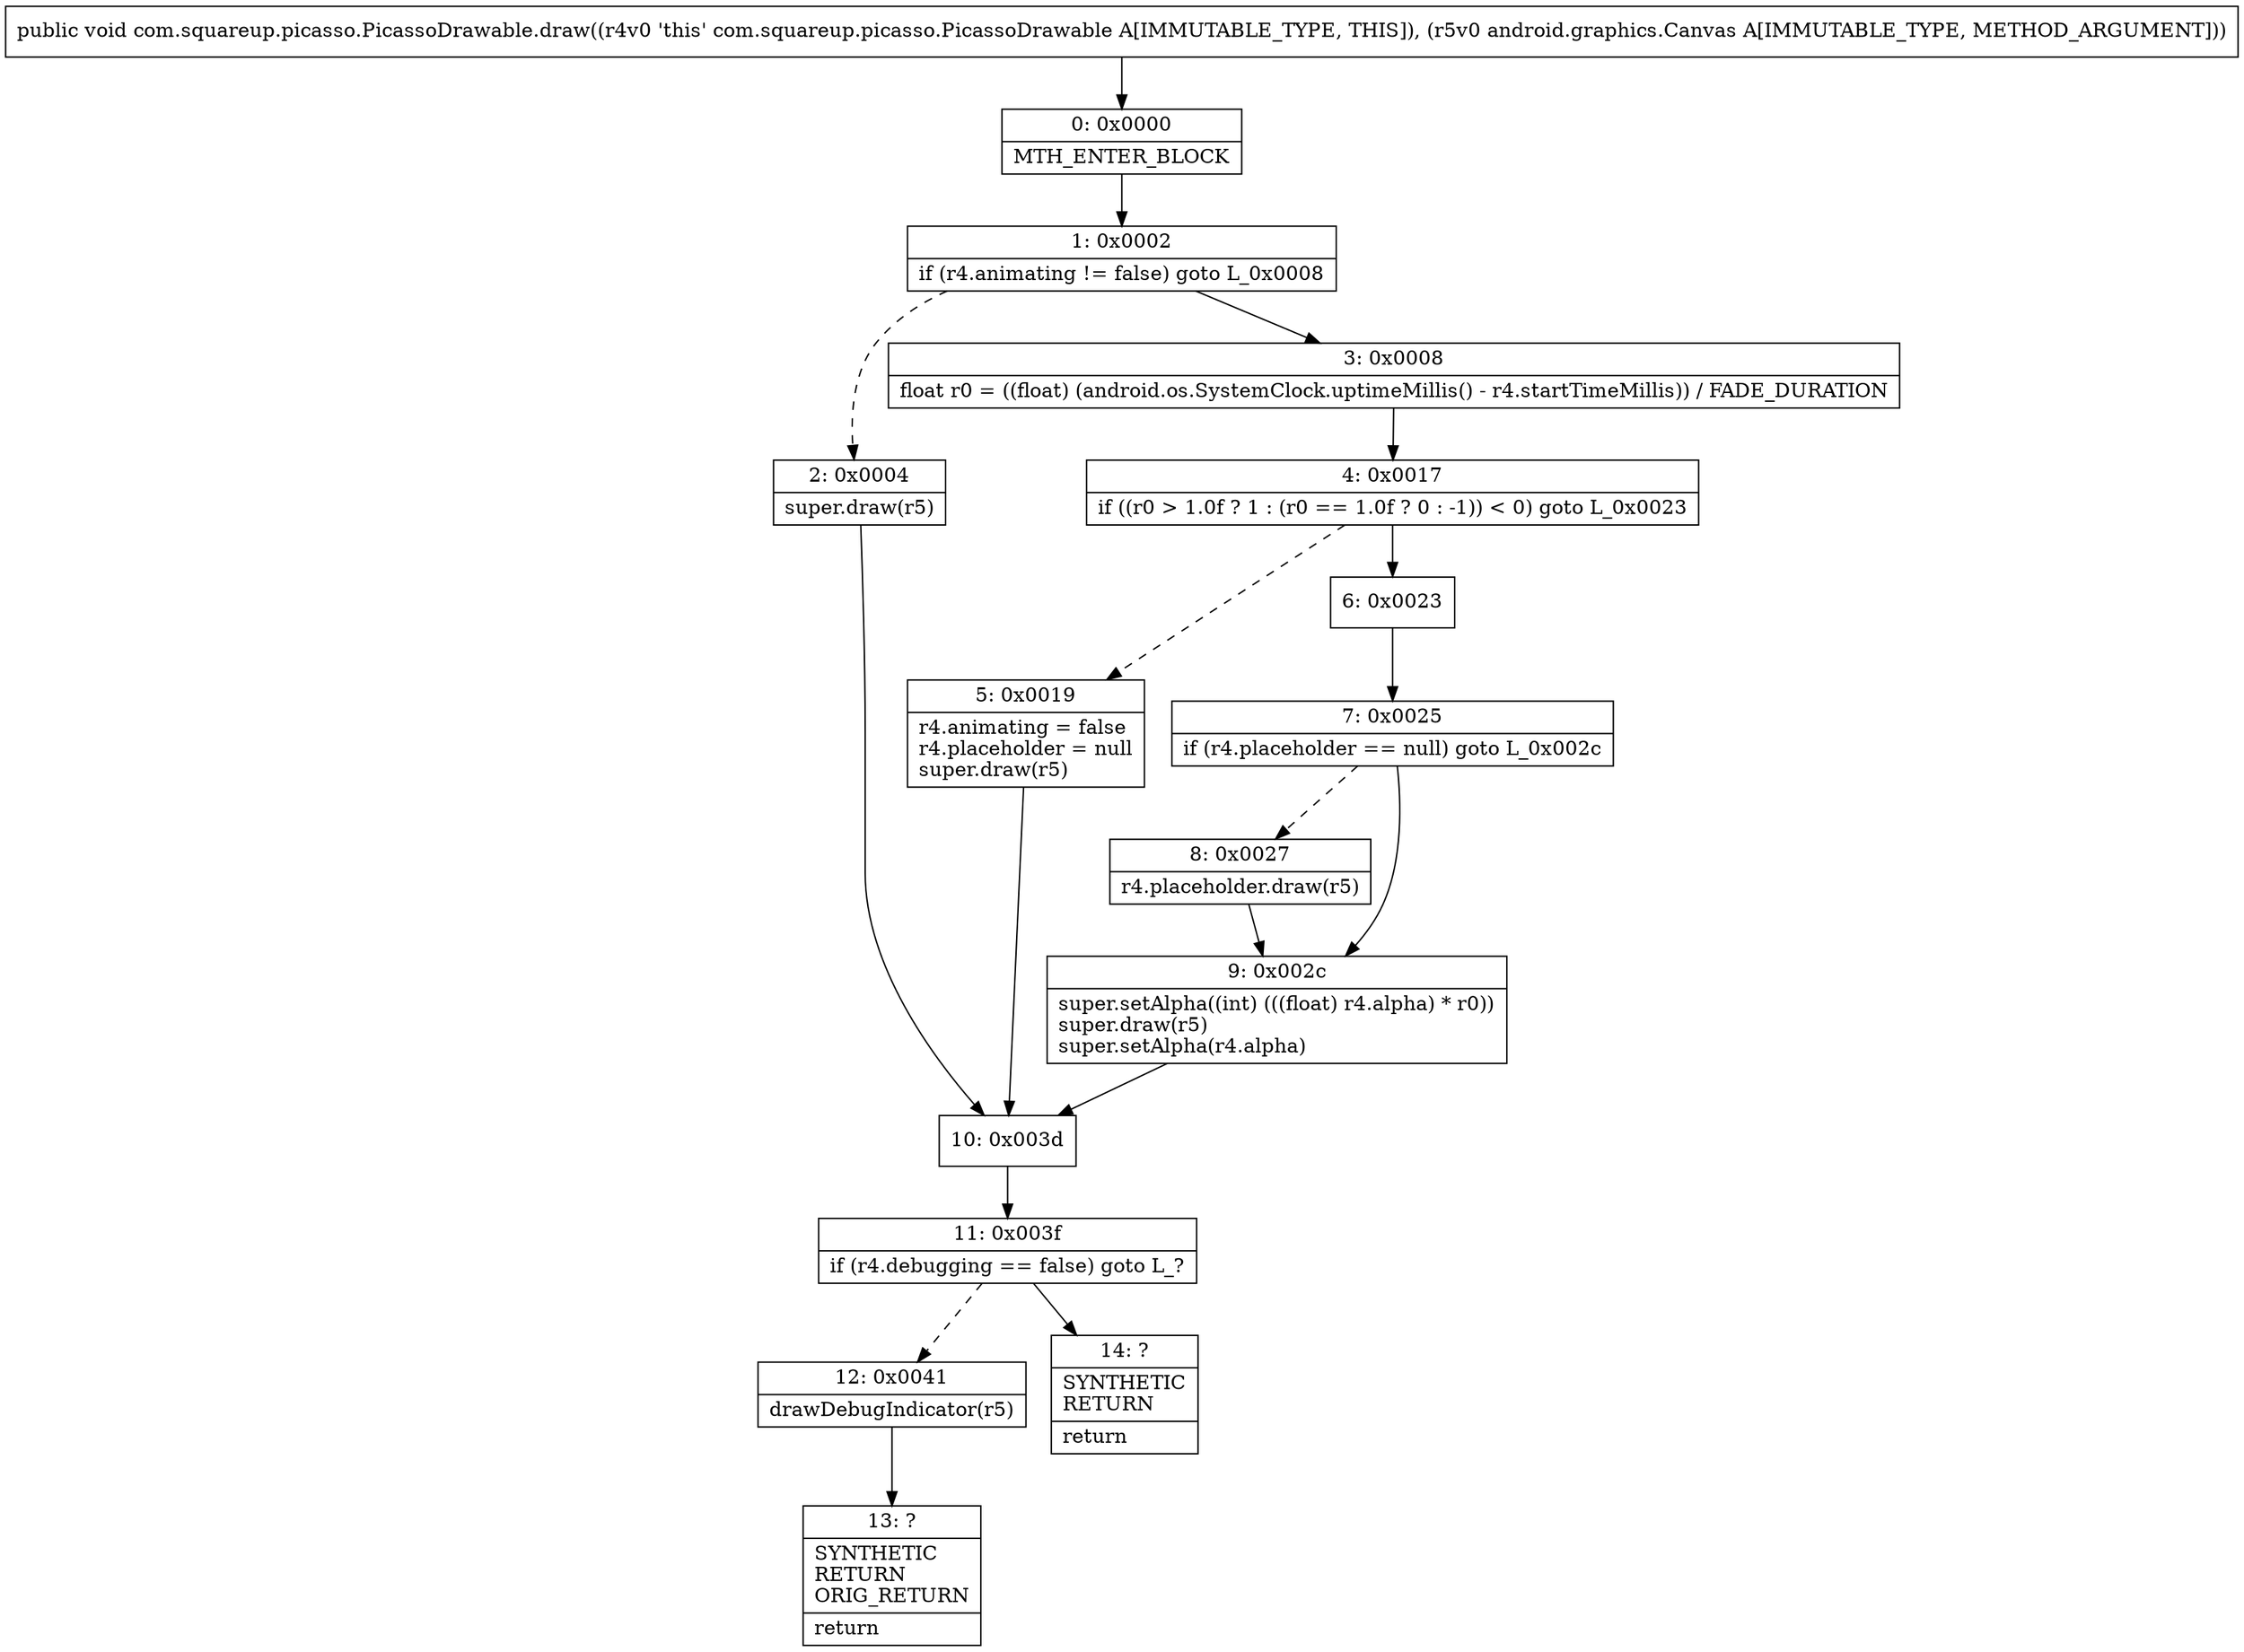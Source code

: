 digraph "CFG forcom.squareup.picasso.PicassoDrawable.draw(Landroid\/graphics\/Canvas;)V" {
Node_0 [shape=record,label="{0\:\ 0x0000|MTH_ENTER_BLOCK\l}"];
Node_1 [shape=record,label="{1\:\ 0x0002|if (r4.animating != false) goto L_0x0008\l}"];
Node_2 [shape=record,label="{2\:\ 0x0004|super.draw(r5)\l}"];
Node_3 [shape=record,label="{3\:\ 0x0008|float r0 = ((float) (android.os.SystemClock.uptimeMillis() \- r4.startTimeMillis)) \/ FADE_DURATION\l}"];
Node_4 [shape=record,label="{4\:\ 0x0017|if ((r0 \> 1.0f ? 1 : (r0 == 1.0f ? 0 : \-1)) \< 0) goto L_0x0023\l}"];
Node_5 [shape=record,label="{5\:\ 0x0019|r4.animating = false\lr4.placeholder = null\lsuper.draw(r5)\l}"];
Node_6 [shape=record,label="{6\:\ 0x0023}"];
Node_7 [shape=record,label="{7\:\ 0x0025|if (r4.placeholder == null) goto L_0x002c\l}"];
Node_8 [shape=record,label="{8\:\ 0x0027|r4.placeholder.draw(r5)\l}"];
Node_9 [shape=record,label="{9\:\ 0x002c|super.setAlpha((int) (((float) r4.alpha) * r0))\lsuper.draw(r5)\lsuper.setAlpha(r4.alpha)\l}"];
Node_10 [shape=record,label="{10\:\ 0x003d}"];
Node_11 [shape=record,label="{11\:\ 0x003f|if (r4.debugging == false) goto L_?\l}"];
Node_12 [shape=record,label="{12\:\ 0x0041|drawDebugIndicator(r5)\l}"];
Node_13 [shape=record,label="{13\:\ ?|SYNTHETIC\lRETURN\lORIG_RETURN\l|return\l}"];
Node_14 [shape=record,label="{14\:\ ?|SYNTHETIC\lRETURN\l|return\l}"];
MethodNode[shape=record,label="{public void com.squareup.picasso.PicassoDrawable.draw((r4v0 'this' com.squareup.picasso.PicassoDrawable A[IMMUTABLE_TYPE, THIS]), (r5v0 android.graphics.Canvas A[IMMUTABLE_TYPE, METHOD_ARGUMENT])) }"];
MethodNode -> Node_0;
Node_0 -> Node_1;
Node_1 -> Node_2[style=dashed];
Node_1 -> Node_3;
Node_2 -> Node_10;
Node_3 -> Node_4;
Node_4 -> Node_5[style=dashed];
Node_4 -> Node_6;
Node_5 -> Node_10;
Node_6 -> Node_7;
Node_7 -> Node_8[style=dashed];
Node_7 -> Node_9;
Node_8 -> Node_9;
Node_9 -> Node_10;
Node_10 -> Node_11;
Node_11 -> Node_12[style=dashed];
Node_11 -> Node_14;
Node_12 -> Node_13;
}

